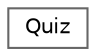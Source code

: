 digraph "Graphical Class Hierarchy"
{
 // LATEX_PDF_SIZE
  bgcolor="transparent";
  edge [fontname=Helvetica,fontsize=10,labelfontname=Helvetica,labelfontsize=10];
  node [fontname=Helvetica,fontsize=10,shape=box,height=0.2,width=0.4];
  rankdir="LR";
  Node0 [id="Node000000",label="Quiz",height=0.2,width=0.4,color="grey40", fillcolor="white", style="filled",URL="$classQuiz.html",tooltip="Class containing quiz object which represents a collection of question which can be answered."];
}

